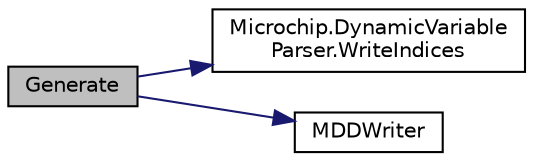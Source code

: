 digraph "Generate"
{
  edge [fontname="Helvetica",fontsize="10",labelfontname="Helvetica",labelfontsize="10"];
  node [fontname="Helvetica",fontsize="10",shape=record];
  rankdir="LR";
  Node1 [label="Generate",height=0.2,width=0.4,color="black", fillcolor="grey75", style="filled", fontcolor="black"];
  Node1 -> Node2 [color="midnightblue",fontsize="10",style="solid",fontname="Helvetica"];
  Node2 [label="Microchip.DynamicVariable\lParser.WriteIndices",height=0.2,width=0.4,color="black", fillcolor="white", style="filled",URL="$class_microchip_1_1_dynamic_variable_parser.html#a2da519fec10f8c28221a285848ca14a8",tooltip="Writes out HTTPPrint.h and HTTPPrint.idx if necessary "];
  Node1 -> Node3 [color="midnightblue",fontsize="10",style="solid",fontname="Helvetica"];
  Node3 [label="MDDWriter",height=0.2,width=0.4,color="black", fillcolor="white", style="filled",URL="$class_microchip_1_1_m_p_f_s2_builder.html#ad6147e07633910b2084bd03bb78721bc"];
}

